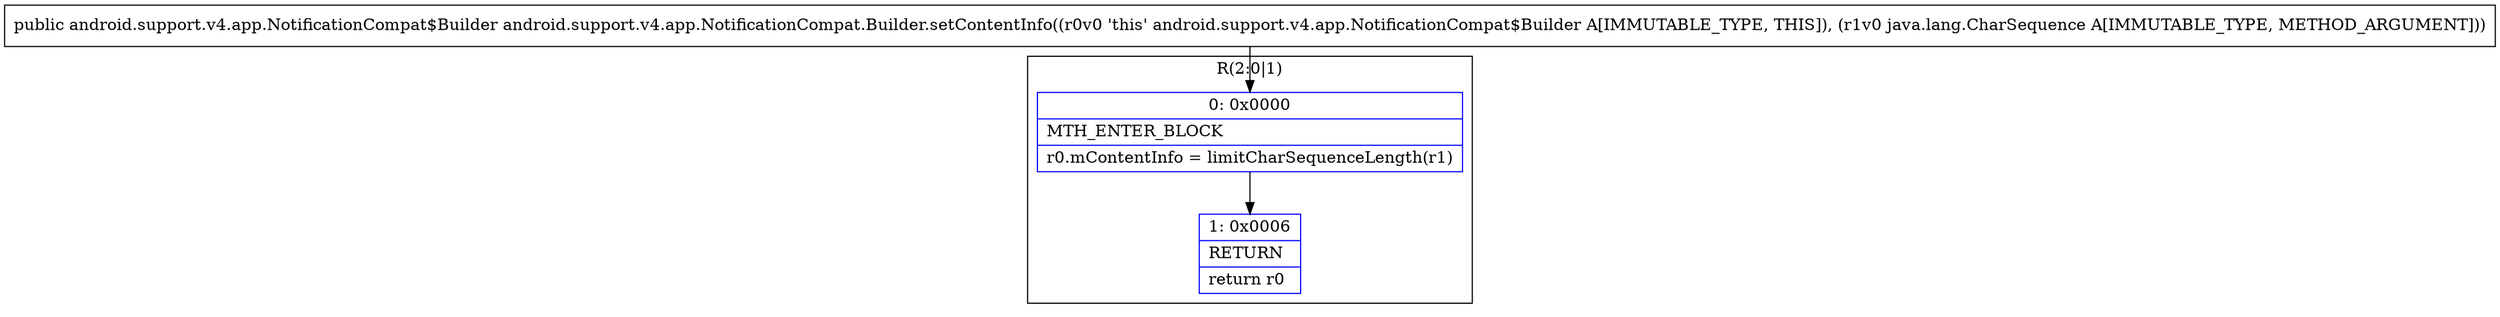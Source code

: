 digraph "CFG forandroid.support.v4.app.NotificationCompat.Builder.setContentInfo(Ljava\/lang\/CharSequence;)Landroid\/support\/v4\/app\/NotificationCompat$Builder;" {
subgraph cluster_Region_1515454271 {
label = "R(2:0|1)";
node [shape=record,color=blue];
Node_0 [shape=record,label="{0\:\ 0x0000|MTH_ENTER_BLOCK\l|r0.mContentInfo = limitCharSequenceLength(r1)\l}"];
Node_1 [shape=record,label="{1\:\ 0x0006|RETURN\l|return r0\l}"];
}
MethodNode[shape=record,label="{public android.support.v4.app.NotificationCompat$Builder android.support.v4.app.NotificationCompat.Builder.setContentInfo((r0v0 'this' android.support.v4.app.NotificationCompat$Builder A[IMMUTABLE_TYPE, THIS]), (r1v0 java.lang.CharSequence A[IMMUTABLE_TYPE, METHOD_ARGUMENT])) }"];
MethodNode -> Node_0;
Node_0 -> Node_1;
}

